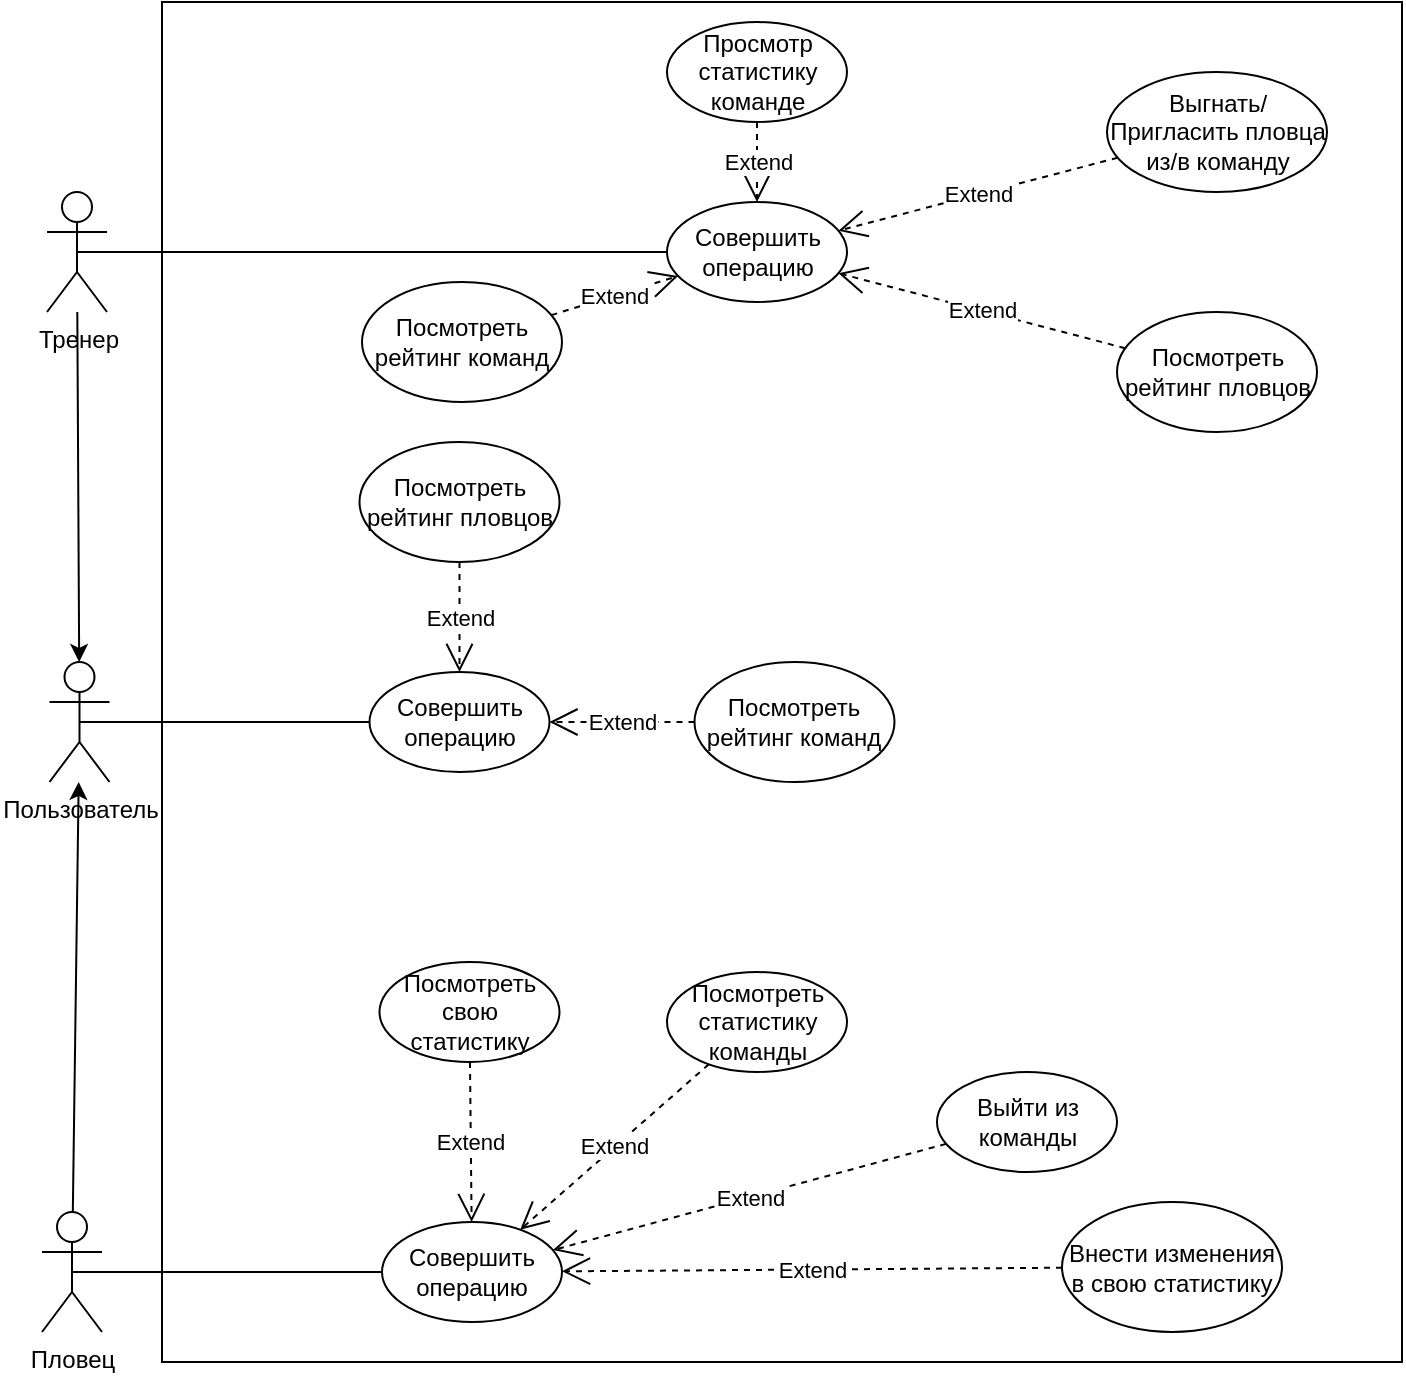 <mxfile version="13.10.0" type="device"><diagram id="VTaYokF_futx6rkg2OMv" name="Страница 1"><mxGraphModel dx="2182" dy="825" grid="1" gridSize="10" guides="1" tooltips="1" connect="1" arrows="1" fold="1" page="1" pageScale="1" pageWidth="827" pageHeight="1169" math="0" shadow="0"><root><mxCell id="0"/><mxCell id="1" parent="0"/><mxCell id="czC6OCYTASwaRr9P3j7Y-3" value="" style="rounded=0;whiteSpace=wrap;html=1;" parent="1" vertex="1"><mxGeometry x="60" width="620" height="680" as="geometry"/></mxCell><mxCell id="czC6OCYTASwaRr9P3j7Y-4" value="Тренер" style="shape=umlActor;verticalLabelPosition=bottom;verticalAlign=top;html=1;outlineConnect=0;" parent="1" vertex="1"><mxGeometry x="2.5" y="95" width="30" height="60" as="geometry"/></mxCell><mxCell id="czC6OCYTASwaRr9P3j7Y-6" value="" style="endArrow=none;html=1;exitX=0.5;exitY=0.5;exitDx=0;exitDy=0;exitPerimeter=0;entryX=0;entryY=0.5;entryDx=0;entryDy=0;" parent="1" source="czC6OCYTASwaRr9P3j7Y-4" target="dw9YRBVg04BNH0uPZiPv-14" edge="1"><mxGeometry width="50" height="50" relative="1" as="geometry"><mxPoint x="382.5" y="250" as="sourcePoint"/><mxPoint x="92.5" y="125" as="targetPoint"/></mxGeometry></mxCell><mxCell id="czC6OCYTASwaRr9P3j7Y-25" value="&lt;meta charset=&quot;utf-8&quot;&gt;&lt;span style=&quot;color: rgb(0, 0, 0); font-family: helvetica; font-size: 11px; font-style: normal; font-weight: 400; letter-spacing: normal; text-align: center; text-indent: 0px; text-transform: none; word-spacing: 0px; background-color: rgb(255, 255, 255); display: inline; float: none;&quot;&gt;Extend&lt;/span&gt;" style="endArrow=open;endSize=12;dashed=1;html=1;entryX=0.5;entryY=0;entryDx=0;entryDy=0;exitX=0.5;exitY=1;exitDx=0;exitDy=0;" parent="1" source="dw9YRBVg04BNH0uPZiPv-15" target="dw9YRBVg04BNH0uPZiPv-14" edge="1"><mxGeometry width="160" relative="1" as="geometry"><mxPoint x="361.6" y="303.953" as="sourcePoint"/><mxPoint x="280.381" y="366.522" as="targetPoint"/></mxGeometry></mxCell><mxCell id="czC6OCYTASwaRr9P3j7Y-35" value="&lt;meta charset=&quot;utf-8&quot;&gt;&lt;span style=&quot;color: rgb(0, 0, 0); font-family: helvetica; font-size: 11px; font-style: normal; font-weight: 400; letter-spacing: normal; text-align: center; text-indent: 0px; text-transform: none; word-spacing: 0px; background-color: rgb(255, 255, 255); display: inline; float: none;&quot;&gt;Extend&lt;/span&gt;" style="endArrow=open;endSize=12;dashed=1;html=1;" parent="1" source="dw9YRBVg04BNH0uPZiPv-25" target="dw9YRBVg04BNH0uPZiPv-14" edge="1"><mxGeometry width="160" relative="1" as="geometry"><mxPoint x="332.866" y="720.036" as="sourcePoint"/><mxPoint x="381.654" y="579.486" as="targetPoint"/></mxGeometry></mxCell><mxCell id="czC6OCYTASwaRr9P3j7Y-36" value="&lt;meta charset=&quot;utf-8&quot;&gt;&lt;span style=&quot;color: rgb(0, 0, 0); font-family: helvetica; font-size: 11px; font-style: normal; font-weight: 400; letter-spacing: normal; text-align: center; text-indent: 0px; text-transform: none; word-spacing: 0px; background-color: rgb(255, 255, 255); display: inline; float: none;&quot;&gt;Extend&lt;/span&gt;" style="endArrow=open;endSize=12;dashed=1;html=1;" parent="1" source="dw9YRBVg04BNH0uPZiPv-30" target="dw9YRBVg04BNH0uPZiPv-14" edge="1"><mxGeometry width="160" relative="1" as="geometry"><mxPoint x="368.02" y="670.131" as="sourcePoint"/><mxPoint x="390.5" y="580" as="targetPoint"/></mxGeometry></mxCell><mxCell id="dw9YRBVg04BNH0uPZiPv-1" value="Пловец" style="shape=umlActor;verticalLabelPosition=bottom;verticalAlign=top;html=1;outlineConnect=0;" parent="1" vertex="1"><mxGeometry y="605" width="30" height="60" as="geometry"/></mxCell><mxCell id="dw9YRBVg04BNH0uPZiPv-2" value="Совершить операцию" style="ellipse;whiteSpace=wrap;html=1;" parent="1" vertex="1"><mxGeometry x="170" y="610" width="90" height="50" as="geometry"/></mxCell><mxCell id="dw9YRBVg04BNH0uPZiPv-3" value="Посмотреть свою статистику" style="ellipse;whiteSpace=wrap;html=1;" parent="1" vertex="1"><mxGeometry x="168.75" y="480" width="90" height="50" as="geometry"/></mxCell><mxCell id="dw9YRBVg04BNH0uPZiPv-4" value="Внести изменения в свою статистику" style="ellipse;whiteSpace=wrap;html=1;" parent="1" vertex="1"><mxGeometry x="510" y="600" width="110" height="65" as="geometry"/></mxCell><mxCell id="dw9YRBVg04BNH0uPZiPv-5" value="" style="endArrow=none;html=1;exitX=0.5;exitY=0.5;exitDx=0;exitDy=0;exitPerimeter=0;" parent="1" source="dw9YRBVg04BNH0uPZiPv-1" target="dw9YRBVg04BNH0uPZiPv-2" edge="1"><mxGeometry width="50" height="50" relative="1" as="geometry"><mxPoint x="340" y="1160" as="sourcePoint"/><mxPoint x="390" y="1110" as="targetPoint"/></mxGeometry></mxCell><mxCell id="dw9YRBVg04BNH0uPZiPv-6" value="&lt;meta charset=&quot;utf-8&quot;&gt;&lt;span style=&quot;color: rgb(0, 0, 0); font-family: helvetica; font-size: 11px; font-style: normal; font-weight: 400; letter-spacing: normal; text-align: center; text-indent: 0px; text-transform: none; word-spacing: 0px; background-color: rgb(255, 255, 255); display: inline; float: none;&quot;&gt;Extend&lt;/span&gt;" style="endArrow=open;endSize=12;dashed=1;html=1;" parent="1" source="dw9YRBVg04BNH0uPZiPv-4" target="dw9YRBVg04BNH0uPZiPv-2" edge="1"><mxGeometry width="160" relative="1" as="geometry"><mxPoint x="369.012" y="636.829" as="sourcePoint"/><mxPoint x="440" y="1140" as="targetPoint"/></mxGeometry></mxCell><mxCell id="dw9YRBVg04BNH0uPZiPv-7" value="&lt;meta charset=&quot;utf-8&quot;&gt;&lt;span style=&quot;color: rgb(0, 0, 0); font-family: helvetica; font-size: 11px; font-style: normal; font-weight: 400; letter-spacing: normal; text-align: center; text-indent: 0px; text-transform: none; word-spacing: 0px; background-color: rgb(255, 255, 255); display: inline; float: none;&quot;&gt;Extend&lt;/span&gt;" style="endArrow=open;endSize=12;dashed=1;html=1;" parent="1" source="dw9YRBVg04BNH0uPZiPv-3" target="dw9YRBVg04BNH0uPZiPv-2" edge="1"><mxGeometry width="160" relative="1" as="geometry"><mxPoint x="280" y="1140" as="sourcePoint"/><mxPoint x="440" y="1140" as="targetPoint"/></mxGeometry></mxCell><mxCell id="dw9YRBVg04BNH0uPZiPv-8" value="Посмотреть статистику команды" style="ellipse;whiteSpace=wrap;html=1;" parent="1" vertex="1"><mxGeometry x="312.5" y="485" width="90" height="50" as="geometry"/></mxCell><mxCell id="dw9YRBVg04BNH0uPZiPv-13" value="&lt;meta charset=&quot;utf-8&quot;&gt;&lt;span style=&quot;color: rgb(0, 0, 0); font-family: helvetica; font-size: 11px; font-style: normal; font-weight: 400; letter-spacing: normal; text-align: center; text-indent: 0px; text-transform: none; word-spacing: 0px; background-color: rgb(255, 255, 255); display: inline; float: none;&quot;&gt;Extend&lt;/span&gt;" style="endArrow=open;endSize=12;dashed=1;html=1;" parent="1" source="dw9YRBVg04BNH0uPZiPv-8" target="dw9YRBVg04BNH0uPZiPv-2" edge="1"><mxGeometry width="160" relative="1" as="geometry"><mxPoint x="290" y="1110" as="sourcePoint"/><mxPoint x="450" y="1110" as="targetPoint"/></mxGeometry></mxCell><mxCell id="dw9YRBVg04BNH0uPZiPv-14" value="Совершить операцию" style="ellipse;whiteSpace=wrap;html=1;" parent="1" vertex="1"><mxGeometry x="312.5" y="100" width="90" height="50" as="geometry"/></mxCell><mxCell id="dw9YRBVg04BNH0uPZiPv-15" value="Просмотр статистику команде" style="ellipse;whiteSpace=wrap;html=1;" parent="1" vertex="1"><mxGeometry x="312.5" y="10" width="90" height="50" as="geometry"/></mxCell><mxCell id="dw9YRBVg04BNH0uPZiPv-25" value="Посмотреть рейтинг команд" style="ellipse;whiteSpace=wrap;html=1;" parent="1" vertex="1"><mxGeometry x="160" y="140" width="100" height="60" as="geometry"/></mxCell><mxCell id="dw9YRBVg04BNH0uPZiPv-30" value="Выгнать/Пригласить пловца из/в команду" style="ellipse;whiteSpace=wrap;html=1;" parent="1" vertex="1"><mxGeometry x="532.5" y="35" width="110" height="60" as="geometry"/></mxCell><mxCell id="Bg8XPrTBJ4_yKiy-n7Rz-1" value="Посмотреть рейтинг пловцов" style="ellipse;whiteSpace=wrap;html=1;" parent="1" vertex="1"><mxGeometry x="537.5" y="155" width="100" height="60" as="geometry"/></mxCell><mxCell id="Bg8XPrTBJ4_yKiy-n7Rz-2" value="&lt;meta charset=&quot;utf-8&quot;&gt;&lt;span style=&quot;color: rgb(0, 0, 0); font-family: helvetica; font-size: 11px; font-style: normal; font-weight: 400; letter-spacing: normal; text-align: center; text-indent: 0px; text-transform: none; word-spacing: 0px; background-color: rgb(255, 255, 255); display: inline; float: none;&quot;&gt;Extend&lt;/span&gt;" style="endArrow=open;endSize=12;dashed=1;html=1;" parent="1" source="Bg8XPrTBJ4_yKiy-n7Rz-1" target="dw9YRBVg04BNH0uPZiPv-14" edge="1"><mxGeometry width="160" relative="1" as="geometry"><mxPoint x="236.46" y="419.72" as="sourcePoint"/><mxPoint x="278.54" y="339.998" as="targetPoint"/></mxGeometry></mxCell><mxCell id="Bg8XPrTBJ4_yKiy-n7Rz-9" value="Выйти из команды" style="ellipse;whiteSpace=wrap;html=1;" parent="1" vertex="1"><mxGeometry x="447.5" y="535" width="90" height="50" as="geometry"/></mxCell><mxCell id="Bg8XPrTBJ4_yKiy-n7Rz-19" value="&lt;meta charset=&quot;utf-8&quot;&gt;&lt;span style=&quot;color: rgb(0, 0, 0); font-family: helvetica; font-size: 11px; font-style: normal; font-weight: 400; letter-spacing: normal; text-align: center; text-indent: 0px; text-transform: none; word-spacing: 0px; background-color: rgb(255, 255, 255); display: inline; float: none;&quot;&gt;Extend&lt;/span&gt;" style="endArrow=open;endSize=12;dashed=1;html=1;" parent="1" source="Bg8XPrTBJ4_yKiy-n7Rz-9" target="dw9YRBVg04BNH0uPZiPv-2" edge="1"><mxGeometry width="160" relative="1" as="geometry"><mxPoint x="215.813" y="765.121" as="sourcePoint"/><mxPoint x="230.709" y="679.886" as="targetPoint"/></mxGeometry></mxCell><mxCell id="Bg8XPrTBJ4_yKiy-n7Rz-24" value="Пользователь&lt;br&gt;" style="shape=umlActor;verticalLabelPosition=bottom;verticalAlign=top;html=1;outlineConnect=0;" parent="1" vertex="1"><mxGeometry x="3.75" y="330" width="30" height="60" as="geometry"/></mxCell><mxCell id="Bg8XPrTBJ4_yKiy-n7Rz-25" value="Совершить операцию" style="ellipse;whiteSpace=wrap;html=1;" parent="1" vertex="1"><mxGeometry x="163.75" y="335" width="90" height="50" as="geometry"/></mxCell><mxCell id="Bg8XPrTBJ4_yKiy-n7Rz-26" value="" style="endArrow=none;html=1;exitX=0.5;exitY=0.5;exitDx=0;exitDy=0;exitPerimeter=0;" parent="1" source="Bg8XPrTBJ4_yKiy-n7Rz-24" target="Bg8XPrTBJ4_yKiy-n7Rz-25" edge="1"><mxGeometry width="50" height="50" relative="1" as="geometry"><mxPoint x="28.75" y="-45" as="sourcePoint"/><mxPoint x="183.75" y="-45" as="targetPoint"/></mxGeometry></mxCell><mxCell id="Bg8XPrTBJ4_yKiy-n7Rz-27" value="Посмотреть рейтинг пловцов" style="ellipse;whiteSpace=wrap;html=1;" parent="1" vertex="1"><mxGeometry x="158.75" y="220" width="100" height="60" as="geometry"/></mxCell><mxCell id="Bg8XPrTBJ4_yKiy-n7Rz-29" value="Посмотреть рейтинг команд" style="ellipse;whiteSpace=wrap;html=1;" parent="1" vertex="1"><mxGeometry x="326.25" y="330" width="100" height="60" as="geometry"/></mxCell><mxCell id="Bg8XPrTBJ4_yKiy-n7Rz-31" value="&lt;meta charset=&quot;utf-8&quot;&gt;&lt;span style=&quot;color: rgb(0, 0, 0); font-family: helvetica; font-size: 11px; font-style: normal; font-weight: 400; letter-spacing: normal; text-align: center; text-indent: 0px; text-transform: none; word-spacing: 0px; background-color: rgb(255, 255, 255); display: inline; float: none;&quot;&gt;Extend&lt;/span&gt;" style="endArrow=open;endSize=12;dashed=1;html=1;" parent="1" source="Bg8XPrTBJ4_yKiy-n7Rz-27" target="Bg8XPrTBJ4_yKiy-n7Rz-25" edge="1"><mxGeometry width="160" relative="1" as="geometry"><mxPoint x="133.75" y="120" as="sourcePoint"/><mxPoint x="133.75" y="65" as="targetPoint"/></mxGeometry></mxCell><mxCell id="Bg8XPrTBJ4_yKiy-n7Rz-33" value="&lt;meta charset=&quot;utf-8&quot;&gt;&lt;span style=&quot;color: rgb(0, 0, 0); font-family: helvetica; font-size: 11px; font-style: normal; font-weight: 400; letter-spacing: normal; text-align: center; text-indent: 0px; text-transform: none; word-spacing: 0px; background-color: rgb(255, 255, 255); display: inline; float: none;&quot;&gt;Extend&lt;/span&gt;" style="endArrow=open;endSize=12;dashed=1;html=1;" parent="1" source="Bg8XPrTBJ4_yKiy-n7Rz-29" target="Bg8XPrTBJ4_yKiy-n7Rz-25" edge="1"><mxGeometry width="160" relative="1" as="geometry"><mxPoint x="228.75" y="320" as="sourcePoint"/><mxPoint x="228.75" y="355" as="targetPoint"/></mxGeometry></mxCell><mxCell id="WJI915vhEQ-4UB28tHWf-1" value="" style="endArrow=classic;html=1;" edge="1" parent="1" source="dw9YRBVg04BNH0uPZiPv-1" target="Bg8XPrTBJ4_yKiy-n7Rz-24"><mxGeometry width="50" height="50" relative="1" as="geometry"><mxPoint x="330" y="370" as="sourcePoint"/><mxPoint x="380" y="320" as="targetPoint"/></mxGeometry></mxCell><mxCell id="WJI915vhEQ-4UB28tHWf-2" value="" style="endArrow=classic;html=1;" edge="1" parent="1" source="czC6OCYTASwaRr9P3j7Y-4" target="Bg8XPrTBJ4_yKiy-n7Rz-24"><mxGeometry width="50" height="50" relative="1" as="geometry"><mxPoint x="330" y="370" as="sourcePoint"/><mxPoint x="380" y="320" as="targetPoint"/></mxGeometry></mxCell></root></mxGraphModel></diagram></mxfile>
